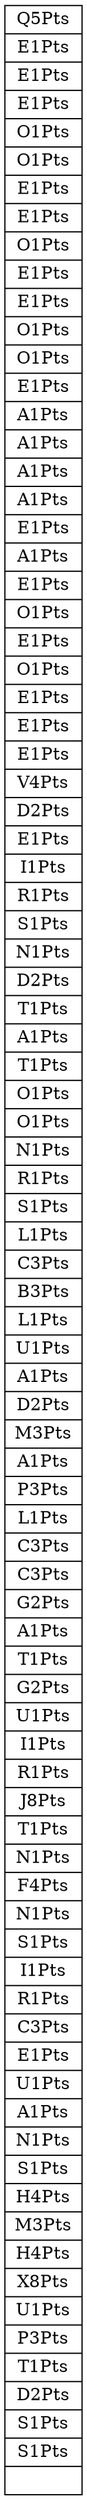 digraph G { 
node1 [shape=record, label = "{ Q5Pts|E1Pts|E1Pts|E1Pts|O1Pts|O1Pts|E1Pts|E1Pts|O1Pts|E1Pts|E1Pts|O1Pts|O1Pts|E1Pts|A1Pts|A1Pts|A1Pts|A1Pts|E1Pts|A1Pts|E1Pts|O1Pts|E1Pts|O1Pts|E1Pts|E1Pts|E1Pts|V4Pts|D2Pts|E1Pts|I1Pts|R1Pts|S1Pts|N1Pts|D2Pts|T1Pts|A1Pts|T1Pts|O1Pts|O1Pts|N1Pts|R1Pts|S1Pts|L1Pts|C3Pts|B3Pts|L1Pts|U1Pts|A1Pts|D2Pts|M3Pts|A1Pts|P3Pts|L1Pts|C3Pts|C3Pts|G2Pts|A1Pts|T1Pts|G2Pts|U1Pts|I1Pts|R1Pts|J8Pts|T1Pts|N1Pts|F4Pts|N1Pts|S1Pts|I1Pts|R1Pts|C3Pts|E1Pts|U1Pts|A1Pts|N1Pts|S1Pts|H4Pts|M3Pts|H4Pts|X8Pts|U1Pts|P3Pts|T1Pts|D2Pts|S1Pts|S1Pts|}"]
}